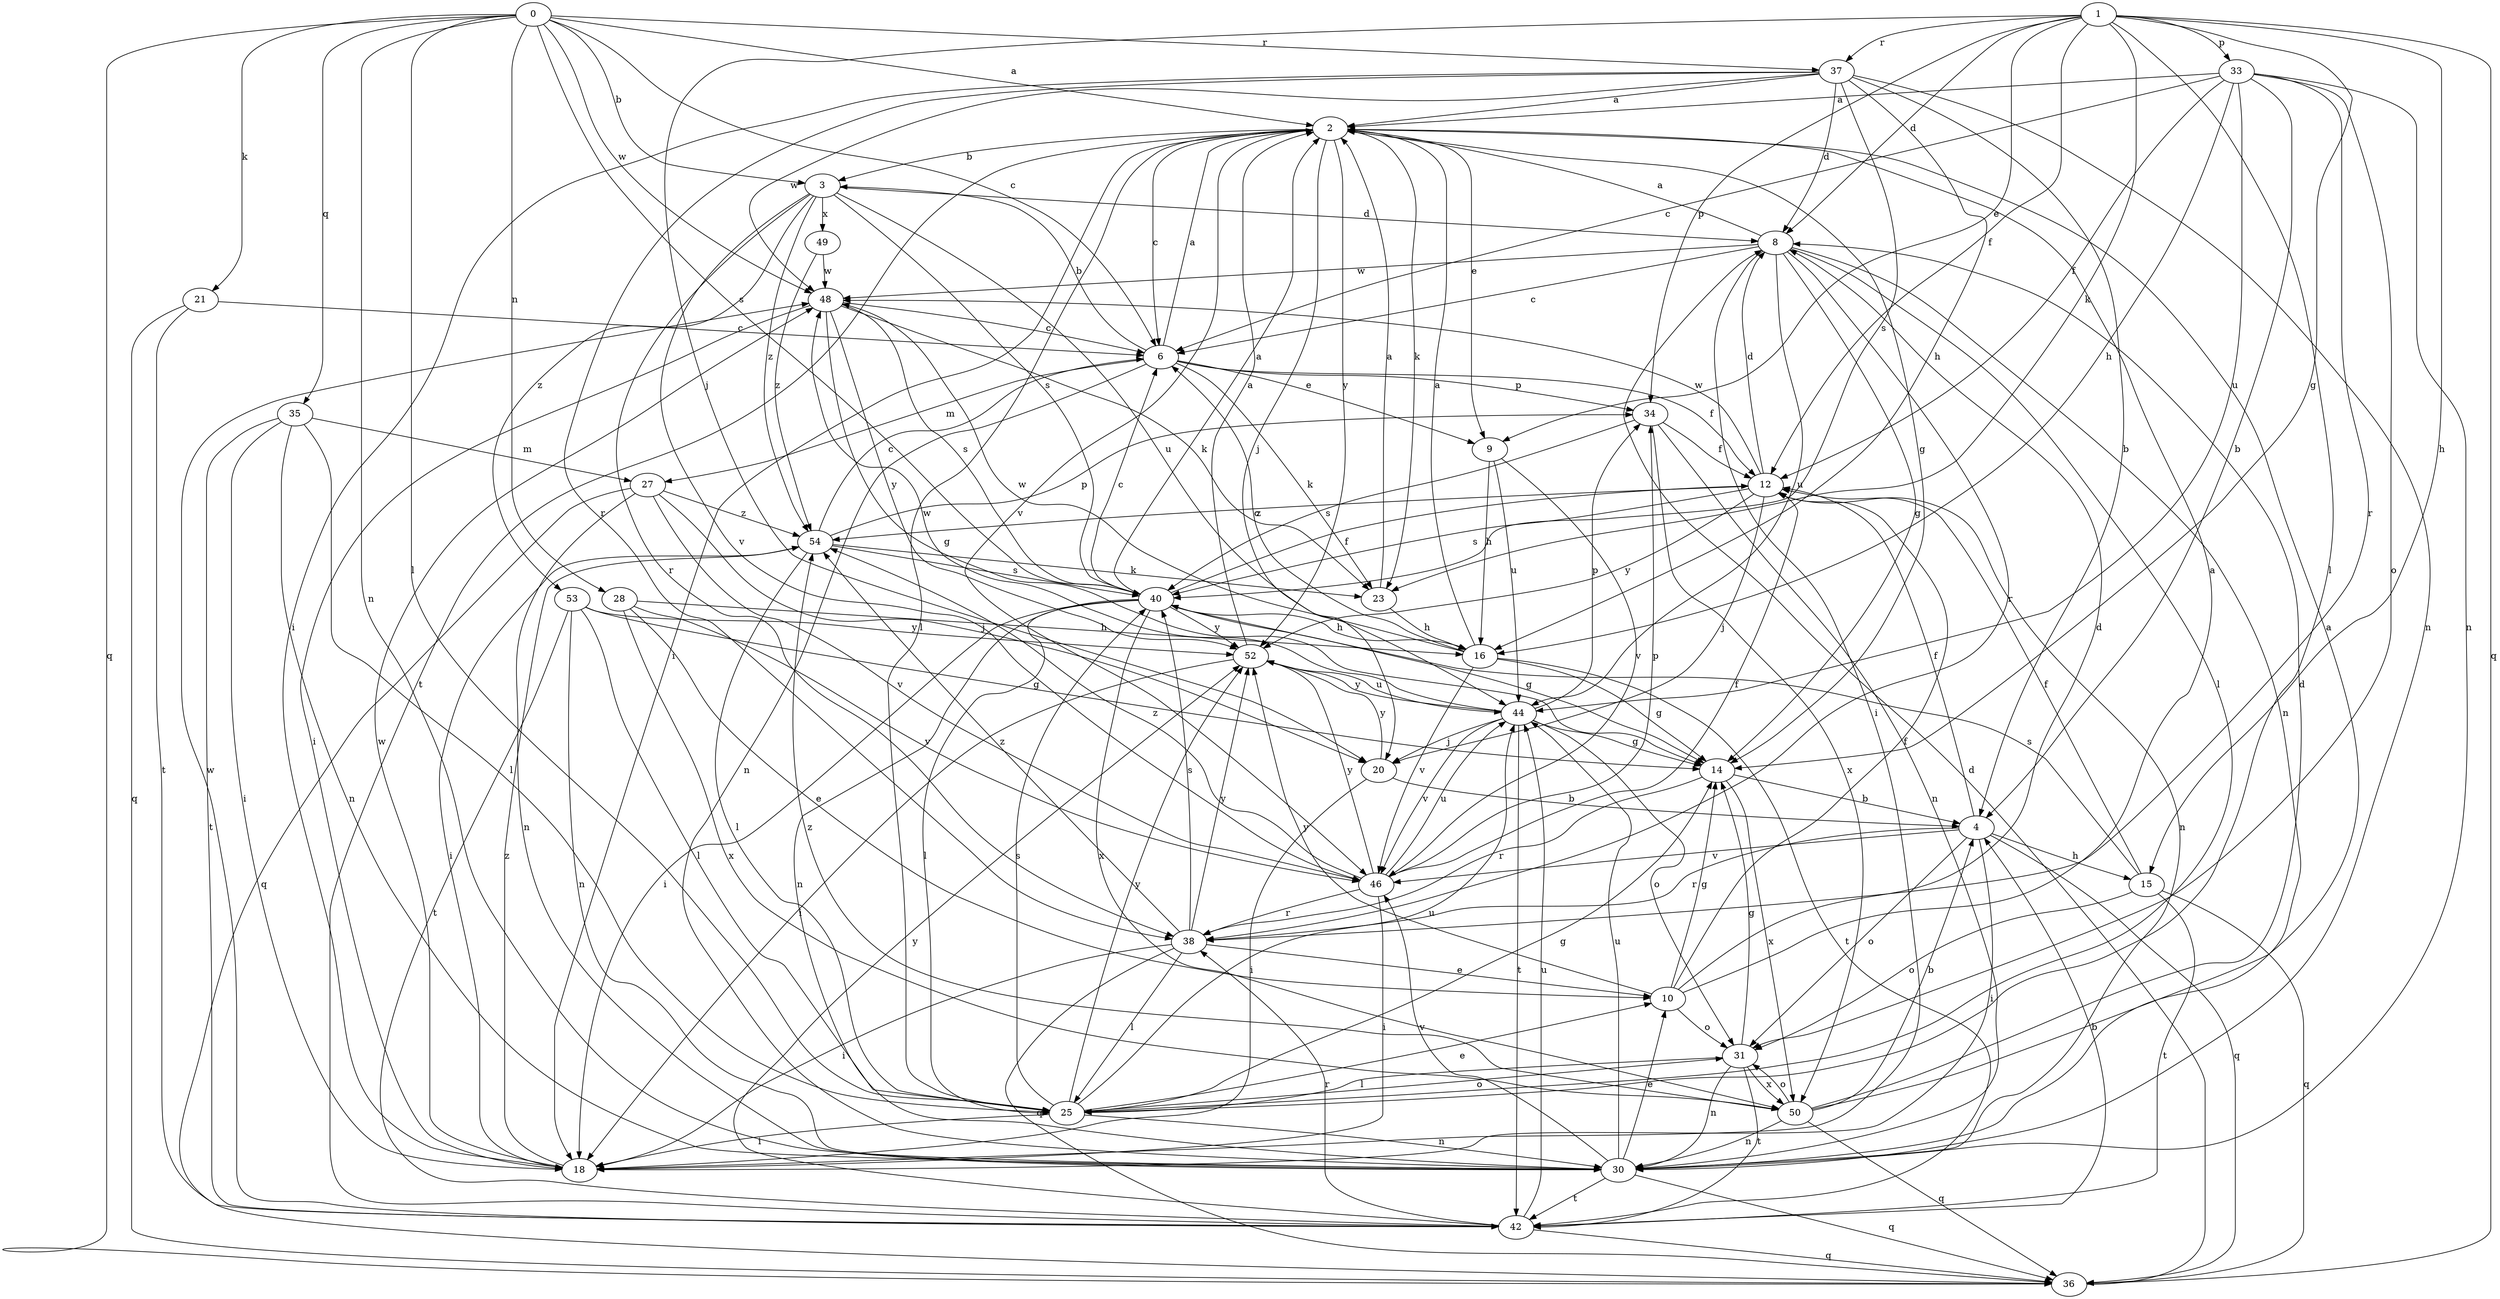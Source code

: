 strict digraph  {
0;
1;
2;
3;
4;
6;
8;
9;
10;
12;
14;
15;
16;
18;
20;
21;
23;
25;
27;
28;
30;
31;
33;
34;
35;
36;
37;
38;
40;
42;
44;
46;
48;
49;
50;
52;
53;
54;
0 -> 2  [label=a];
0 -> 3  [label=b];
0 -> 6  [label=c];
0 -> 21  [label=k];
0 -> 25  [label=l];
0 -> 28  [label=n];
0 -> 30  [label=n];
0 -> 35  [label=q];
0 -> 36  [label=q];
0 -> 37  [label=r];
0 -> 40  [label=s];
0 -> 48  [label=w];
1 -> 8  [label=d];
1 -> 9  [label=e];
1 -> 12  [label=f];
1 -> 14  [label=g];
1 -> 15  [label=h];
1 -> 20  [label=j];
1 -> 23  [label=k];
1 -> 25  [label=l];
1 -> 33  [label=p];
1 -> 34  [label=p];
1 -> 36  [label=q];
1 -> 37  [label=r];
2 -> 3  [label=b];
2 -> 6  [label=c];
2 -> 9  [label=e];
2 -> 14  [label=g];
2 -> 18  [label=i];
2 -> 20  [label=j];
2 -> 23  [label=k];
2 -> 25  [label=l];
2 -> 42  [label=t];
2 -> 46  [label=v];
2 -> 52  [label=y];
3 -> 8  [label=d];
3 -> 38  [label=r];
3 -> 40  [label=s];
3 -> 44  [label=u];
3 -> 46  [label=v];
3 -> 49  [label=x];
3 -> 53  [label=z];
3 -> 54  [label=z];
4 -> 12  [label=f];
4 -> 15  [label=h];
4 -> 18  [label=i];
4 -> 31  [label=o];
4 -> 36  [label=q];
4 -> 38  [label=r];
4 -> 46  [label=v];
6 -> 2  [label=a];
6 -> 3  [label=b];
6 -> 9  [label=e];
6 -> 12  [label=f];
6 -> 23  [label=k];
6 -> 27  [label=m];
6 -> 30  [label=n];
6 -> 34  [label=p];
8 -> 2  [label=a];
8 -> 6  [label=c];
8 -> 14  [label=g];
8 -> 18  [label=i];
8 -> 25  [label=l];
8 -> 30  [label=n];
8 -> 38  [label=r];
8 -> 44  [label=u];
8 -> 48  [label=w];
9 -> 16  [label=h];
9 -> 44  [label=u];
9 -> 46  [label=v];
10 -> 2  [label=a];
10 -> 8  [label=d];
10 -> 12  [label=f];
10 -> 14  [label=g];
10 -> 31  [label=o];
10 -> 52  [label=y];
12 -> 8  [label=d];
12 -> 20  [label=j];
12 -> 30  [label=n];
12 -> 40  [label=s];
12 -> 48  [label=w];
12 -> 52  [label=y];
12 -> 54  [label=z];
14 -> 4  [label=b];
14 -> 38  [label=r];
14 -> 50  [label=x];
15 -> 12  [label=f];
15 -> 31  [label=o];
15 -> 36  [label=q];
15 -> 40  [label=s];
15 -> 42  [label=t];
16 -> 2  [label=a];
16 -> 6  [label=c];
16 -> 14  [label=g];
16 -> 42  [label=t];
16 -> 46  [label=v];
16 -> 48  [label=w];
18 -> 48  [label=w];
18 -> 54  [label=z];
20 -> 4  [label=b];
20 -> 18  [label=i];
20 -> 52  [label=y];
21 -> 6  [label=c];
21 -> 36  [label=q];
21 -> 42  [label=t];
23 -> 2  [label=a];
23 -> 16  [label=h];
25 -> 10  [label=e];
25 -> 14  [label=g];
25 -> 18  [label=i];
25 -> 30  [label=n];
25 -> 31  [label=o];
25 -> 40  [label=s];
25 -> 44  [label=u];
25 -> 52  [label=y];
27 -> 20  [label=j];
27 -> 30  [label=n];
27 -> 36  [label=q];
27 -> 46  [label=v];
27 -> 54  [label=z];
28 -> 10  [label=e];
28 -> 16  [label=h];
28 -> 46  [label=v];
28 -> 50  [label=x];
30 -> 10  [label=e];
30 -> 36  [label=q];
30 -> 42  [label=t];
30 -> 44  [label=u];
30 -> 46  [label=v];
31 -> 14  [label=g];
31 -> 25  [label=l];
31 -> 30  [label=n];
31 -> 42  [label=t];
31 -> 50  [label=x];
33 -> 2  [label=a];
33 -> 4  [label=b];
33 -> 6  [label=c];
33 -> 12  [label=f];
33 -> 16  [label=h];
33 -> 30  [label=n];
33 -> 31  [label=o];
33 -> 38  [label=r];
33 -> 44  [label=u];
34 -> 12  [label=f];
34 -> 30  [label=n];
34 -> 40  [label=s];
34 -> 50  [label=x];
35 -> 18  [label=i];
35 -> 25  [label=l];
35 -> 27  [label=m];
35 -> 30  [label=n];
35 -> 42  [label=t];
36 -> 8  [label=d];
37 -> 2  [label=a];
37 -> 4  [label=b];
37 -> 8  [label=d];
37 -> 16  [label=h];
37 -> 18  [label=i];
37 -> 30  [label=n];
37 -> 38  [label=r];
37 -> 40  [label=s];
37 -> 48  [label=w];
38 -> 10  [label=e];
38 -> 18  [label=i];
38 -> 25  [label=l];
38 -> 36  [label=q];
38 -> 40  [label=s];
38 -> 52  [label=y];
38 -> 54  [label=z];
40 -> 2  [label=a];
40 -> 6  [label=c];
40 -> 12  [label=f];
40 -> 14  [label=g];
40 -> 16  [label=h];
40 -> 18  [label=i];
40 -> 25  [label=l];
40 -> 30  [label=n];
40 -> 50  [label=x];
40 -> 52  [label=y];
42 -> 4  [label=b];
42 -> 36  [label=q];
42 -> 38  [label=r];
42 -> 44  [label=u];
42 -> 48  [label=w];
42 -> 52  [label=y];
44 -> 14  [label=g];
44 -> 20  [label=j];
44 -> 31  [label=o];
44 -> 34  [label=p];
44 -> 42  [label=t];
44 -> 46  [label=v];
44 -> 48  [label=w];
44 -> 52  [label=y];
46 -> 12  [label=f];
46 -> 18  [label=i];
46 -> 34  [label=p];
46 -> 38  [label=r];
46 -> 44  [label=u];
46 -> 52  [label=y];
46 -> 54  [label=z];
48 -> 6  [label=c];
48 -> 14  [label=g];
48 -> 18  [label=i];
48 -> 23  [label=k];
48 -> 40  [label=s];
48 -> 52  [label=y];
49 -> 48  [label=w];
49 -> 54  [label=z];
50 -> 2  [label=a];
50 -> 4  [label=b];
50 -> 8  [label=d];
50 -> 30  [label=n];
50 -> 31  [label=o];
50 -> 36  [label=q];
50 -> 54  [label=z];
52 -> 2  [label=a];
52 -> 18  [label=i];
52 -> 44  [label=u];
53 -> 14  [label=g];
53 -> 25  [label=l];
53 -> 30  [label=n];
53 -> 42  [label=t];
53 -> 52  [label=y];
54 -> 6  [label=c];
54 -> 18  [label=i];
54 -> 23  [label=k];
54 -> 25  [label=l];
54 -> 34  [label=p];
54 -> 40  [label=s];
}
